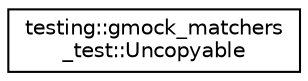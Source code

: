 digraph "Graphical Class Hierarchy"
{
  edge [fontname="Helvetica",fontsize="10",labelfontname="Helvetica",labelfontsize="10"];
  node [fontname="Helvetica",fontsize="10",shape=record];
  rankdir="LR";
  Node0 [label="testing::gmock_matchers\l_test::Uncopyable",height=0.2,width=0.4,color="black", fillcolor="white", style="filled",URL="$classtesting_1_1gmock__matchers__test_1_1Uncopyable.html"];
}
